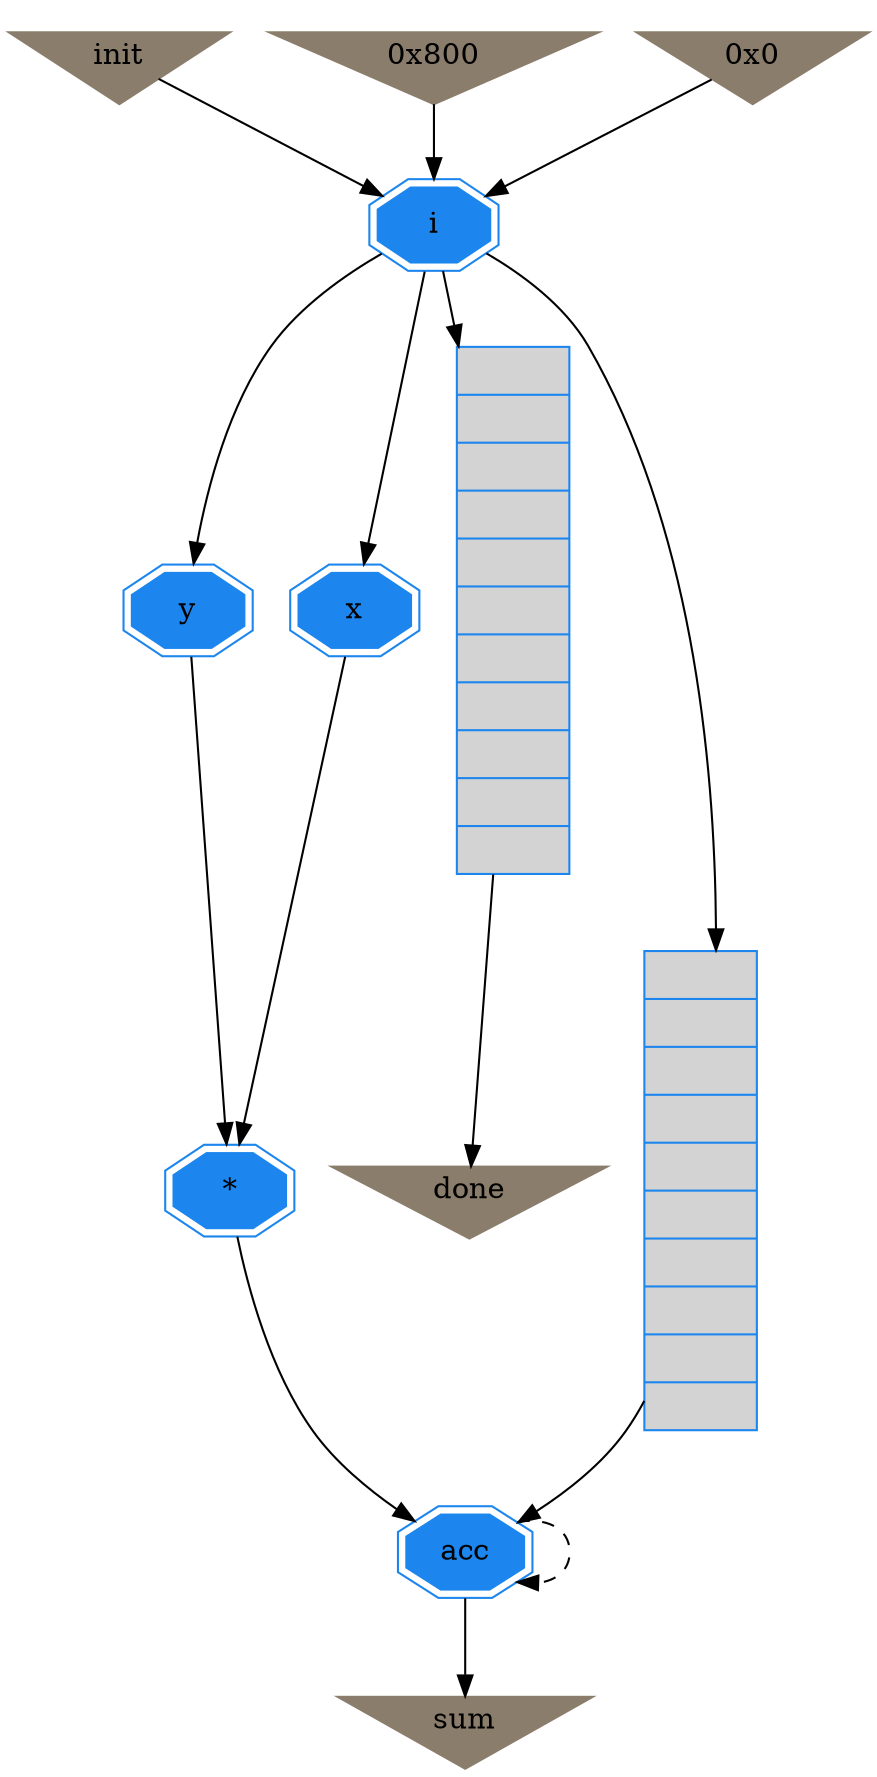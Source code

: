 digraph dotprod8 {
	// Components (Nodes)
	node [shape=ellipse, style=filled, color=dodgerblue2];
	"i" [label="i" shape=doubleoctagon  color=dodgerblue2 ];
	"x_mult_op_s_p_y_1" [label="*" shape=doubleoctagon  color=dodgerblue2 ];
	"init" [color=bisque4 shape=invtriangle label="init"];
	"y" [label="y" shape=doubleoctagon  color=dodgerblue2 ];
	"done" [color=bisque4 shape=invtriangle label="done"];
	"c144" [label="{||||||||||}" shape=record fillcolor=lightgray  color=dodgerblue2 ];
	"acc" [label="acc" shape=doubleoctagon  color=dodgerblue2 ];
	"x" [label="x" shape=doubleoctagon  color=dodgerblue2 ];
	"c145" [label="{|||||||||}" shape=record fillcolor=lightgray  color=dodgerblue2 ];
	"c125" [color=bisque4 shape=invtriangle label="0x800"];
	"c124" [color=bisque4 shape=invtriangle label="0x0"];
	"sum" [color=bisque4 shape=invtriangle label="sum"];

	// Signals (Edges)
	"i" -> "x"
	"i" -> "y"
	"acc" -> "acc" [style=dashed];
	"c144" -> "done"
	"c125" -> "i"
	"x" -> "x_mult_op_s_p_y_1"
	"i" -> "c145":input
	"x_mult_op_s_p_y_1" -> "acc"
	"i" -> "c144":input
	"y" -> "x_mult_op_s_p_y_1"
	"init" -> "i"
	"c124" -> "i"
	"acc" -> "sum"
	"c145" -> "acc"
}